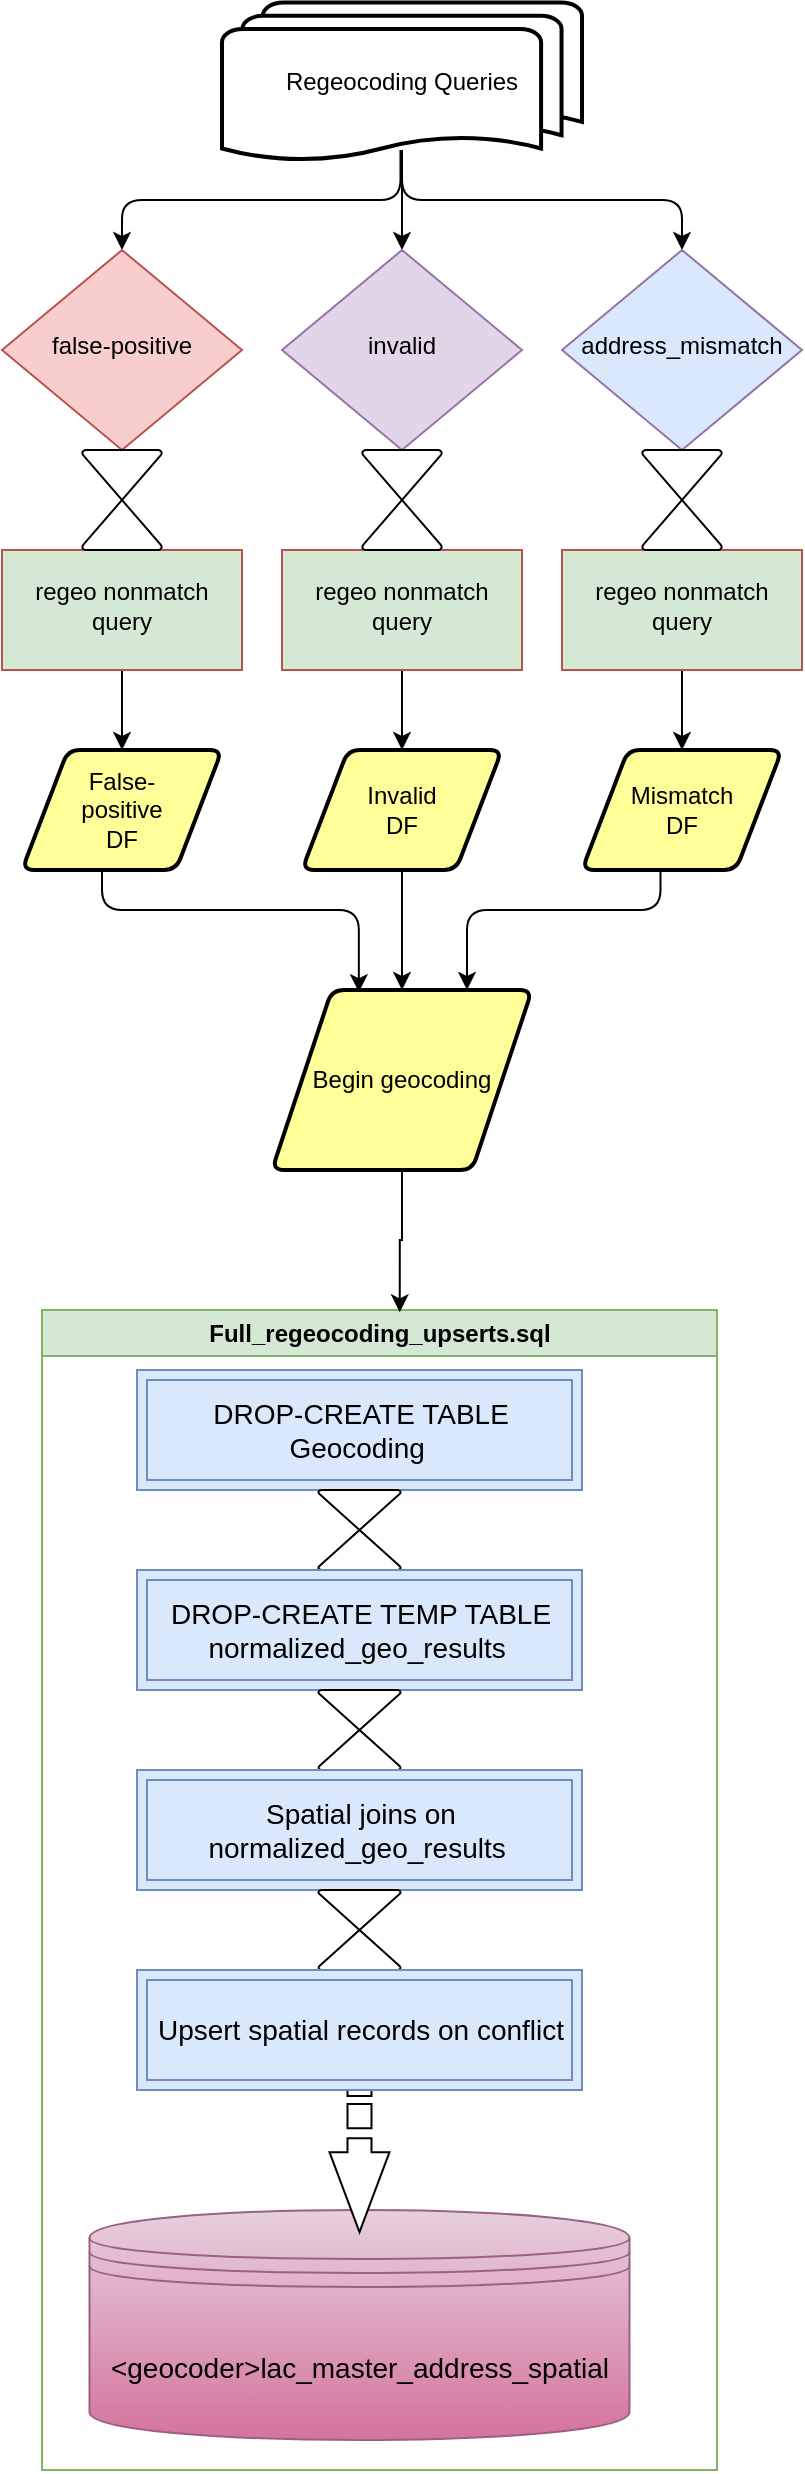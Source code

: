 <mxfile version="21.0.4" type="github">
  <diagram id="C5RBs43oDa-KdzZeNtuy" name="Page-1">
    <mxGraphModel dx="1150" dy="483" grid="1" gridSize="10" guides="1" tooltips="1" connect="1" arrows="1" fold="1" page="1" pageScale="1" pageWidth="827" pageHeight="1169" math="0" shadow="0">
      <root>
        <mxCell id="WIyWlLk6GJQsqaUBKTNV-0" />
        <mxCell id="WIyWlLk6GJQsqaUBKTNV-1" parent="WIyWlLk6GJQsqaUBKTNV-0" />
        <mxCell id="W29NnXGGYYmJcmvvzEcG-131" value="Full_regeocoding_upserts.sql" style="horizontal=1;whiteSpace=wrap;html=1;fontSize=12;glass=0;strokeWidth=1;shadow=0;fillColor=#d5e8d4;strokeColor=#82b366;childLayout=treeLayout;swimlane;startSize=23;" parent="WIyWlLk6GJQsqaUBKTNV-1" vertex="1">
          <mxGeometry x="110" y="680" width="337.5" height="580" as="geometry" />
        </mxCell>
        <mxCell id="W29NnXGGYYmJcmvvzEcG-57" value="DROP-CREATE TABLE&lt;br&gt;Geocoding&amp;nbsp;" style="shape=ext;margin=3;double=1;whiteSpace=wrap;html=1;align=center;fontSize=14;fillColor=#dae8fc;strokeColor=#6c8ebf;" parent="W29NnXGGYYmJcmvvzEcG-131" vertex="1">
          <mxGeometry x="47.5" y="30" width="222.5" height="60" as="geometry" />
        </mxCell>
        <mxCell id="W29NnXGGYYmJcmvvzEcG-130" value="&lt;font style=&quot;font-size: 14px;&quot;&gt;&amp;lt;geocoder&amp;gt;lac_master_address_spatial&lt;/font&gt;" style="shape=datastore;whiteSpace=wrap;html=1;fontSize=18;fontSize=20;fillColor=#e6d0de;gradientColor=#d5739d;strokeColor=#996185;" parent="W29NnXGGYYmJcmvvzEcG-131" vertex="1">
          <mxGeometry x="23.75" y="450" width="270" height="115" as="geometry" />
        </mxCell>
        <mxCell id="W29NnXGGYYmJcmvvzEcG-143" value="" style="verticalLabelPosition=bottom;verticalAlign=top;html=1;shape=mxgraph.flowchart.collate;fontSize=14;" parent="W29NnXGGYYmJcmvvzEcG-131" vertex="1">
          <mxGeometry x="138.13" y="90" width="41.25" height="40" as="geometry" />
        </mxCell>
        <mxCell id="W29NnXGGYYmJcmvvzEcG-144" value="DROP-CREATE TEMP TABLE&lt;br&gt;normalized_geo_results&amp;nbsp;" style="shape=ext;margin=3;double=1;whiteSpace=wrap;html=1;align=center;fontSize=14;fillColor=#dae8fc;strokeColor=#6c8ebf;" parent="W29NnXGGYYmJcmvvzEcG-131" vertex="1">
          <mxGeometry x="47.5" y="130" width="222.5" height="60" as="geometry" />
        </mxCell>
        <mxCell id="W29NnXGGYYmJcmvvzEcG-145" value="" style="verticalLabelPosition=bottom;verticalAlign=top;html=1;shape=mxgraph.flowchart.collate;fontSize=14;" parent="W29NnXGGYYmJcmvvzEcG-131" vertex="1">
          <mxGeometry x="138.13" y="190" width="41.25" height="40" as="geometry" />
        </mxCell>
        <mxCell id="W29NnXGGYYmJcmvvzEcG-146" value="Spatial joins on normalized_geo_results&amp;nbsp;" style="shape=ext;margin=3;double=1;whiteSpace=wrap;html=1;align=center;fontSize=14;fillColor=#dae8fc;strokeColor=#6c8ebf;" parent="W29NnXGGYYmJcmvvzEcG-131" vertex="1">
          <mxGeometry x="47.5" y="230" width="222.5" height="60" as="geometry" />
        </mxCell>
        <mxCell id="W29NnXGGYYmJcmvvzEcG-148" value="" style="html=1;shadow=0;dashed=0;align=center;verticalAlign=middle;shape=mxgraph.arrows2.stripedArrow;dy=0.6;dx=40;notch=25.24;fontSize=14;rotation=90;" parent="W29NnXGGYYmJcmvvzEcG-131" vertex="1">
          <mxGeometry x="122.66" y="410" width="72.18" height="30" as="geometry" />
        </mxCell>
        <mxCell id="jYFIWSSrQFbZEtbplb9U-2" value="" style="verticalLabelPosition=bottom;verticalAlign=top;html=1;shape=mxgraph.flowchart.collate;fontSize=14;" parent="W29NnXGGYYmJcmvvzEcG-131" vertex="1">
          <mxGeometry x="138.13" y="290" width="41.25" height="40" as="geometry" />
        </mxCell>
        <mxCell id="jYFIWSSrQFbZEtbplb9U-3" value="Upsert spatial records on conflict" style="shape=ext;margin=3;double=1;whiteSpace=wrap;html=1;align=center;fontSize=14;fillColor=#dae8fc;strokeColor=#6c8ebf;" parent="W29NnXGGYYmJcmvvzEcG-131" vertex="1">
          <mxGeometry x="47.5" y="330" width="222.5" height="60" as="geometry" />
        </mxCell>
        <mxCell id="NmtSDBNtCY8pfdK0OWGW-4" style="edgeStyle=orthogonalEdgeStyle;rounded=0;orthogonalLoop=1;jettySize=auto;html=1;exitX=0.75;exitY=1;exitDx=0;exitDy=0;" parent="WIyWlLk6GJQsqaUBKTNV-1" edge="1">
          <mxGeometry relative="1" as="geometry">
            <mxPoint x="295" y="63" as="targetPoint" />
            <mxPoint x="295" y="62.5" as="sourcePoint" />
          </mxGeometry>
        </mxCell>
        <mxCell id="jYFIWSSrQFbZEtbplb9U-0" style="edgeStyle=orthogonalEdgeStyle;rounded=0;orthogonalLoop=1;jettySize=auto;html=1;exitX=0.75;exitY=1;exitDx=0;exitDy=0;" parent="WIyWlLk6GJQsqaUBKTNV-1" edge="1">
          <mxGeometry relative="1" as="geometry">
            <mxPoint x="295" y="63" as="targetPoint" />
            <mxPoint x="295" y="62.5" as="sourcePoint" />
          </mxGeometry>
        </mxCell>
        <mxCell id="jYFIWSSrQFbZEtbplb9U-60" value="" style="edgeStyle=orthogonalEdgeStyle;rounded=0;orthogonalLoop=1;jettySize=auto;html=1;" parent="WIyWlLk6GJQsqaUBKTNV-1" source="jYFIWSSrQFbZEtbplb9U-41" target="jYFIWSSrQFbZEtbplb9U-54" edge="1">
          <mxGeometry relative="1" as="geometry" />
        </mxCell>
        <mxCell id="jYFIWSSrQFbZEtbplb9U-41" value="Regeocoding Queries" style="strokeWidth=2;html=1;shape=mxgraph.flowchart.multi-document;whiteSpace=wrap;" parent="WIyWlLk6GJQsqaUBKTNV-1" vertex="1">
          <mxGeometry x="200" y="26.25" width="180" height="80" as="geometry" />
        </mxCell>
        <mxCell id="jYFIWSSrQFbZEtbplb9U-53" value="" style="edgeStyle=elbowEdgeStyle;elbow=vertical;html=1;rounded=1;curved=0;sourcePerimeterSpacing=0;targetPerimeterSpacing=0;startSize=6;endSize=6;fontSize=14;entryX=0.5;entryY=0;entryDx=0;entryDy=0;" parent="WIyWlLk6GJQsqaUBKTNV-1" target="jYFIWSSrQFbZEtbplb9U-55" edge="1">
          <mxGeometry relative="1" as="geometry">
            <mxPoint x="289.25" y="100" as="sourcePoint" />
            <mxPoint x="200" y="150" as="targetPoint" />
          </mxGeometry>
        </mxCell>
        <mxCell id="jYFIWSSrQFbZEtbplb9U-54" value="invalid" style="rhombus;whiteSpace=wrap;html=1;shadow=0;fontFamily=Helvetica;fontSize=12;align=center;strokeWidth=1;spacing=6;spacingTop=-4;fillColor=#e1d5e7;strokeColor=#9673a6;" parent="WIyWlLk6GJQsqaUBKTNV-1" vertex="1">
          <mxGeometry x="230" y="150" width="120" height="100" as="geometry" />
        </mxCell>
        <mxCell id="jYFIWSSrQFbZEtbplb9U-55" value="false-positive" style="rhombus;whiteSpace=wrap;html=1;shadow=0;fontFamily=Helvetica;fontSize=12;align=center;strokeWidth=1;spacing=6;spacingTop=-4;fillColor=#f8cecc;strokeColor=#b85450;" parent="WIyWlLk6GJQsqaUBKTNV-1" vertex="1">
          <mxGeometry x="90" y="150" width="120" height="100" as="geometry" />
        </mxCell>
        <mxCell id="jYFIWSSrQFbZEtbplb9U-56" value="" style="edgeStyle=elbowEdgeStyle;elbow=vertical;html=1;rounded=1;curved=0;sourcePerimeterSpacing=0;targetPerimeterSpacing=0;startSize=6;endSize=6;fontSize=14;entryX=0.5;entryY=0;entryDx=0;entryDy=0;" parent="WIyWlLk6GJQsqaUBKTNV-1" target="jYFIWSSrQFbZEtbplb9U-58" edge="1">
          <mxGeometry relative="1" as="geometry">
            <mxPoint x="290" y="100" as="sourcePoint" />
            <mxPoint x="370" y="150" as="targetPoint" />
            <Array as="points">
              <mxPoint x="370" y="125" />
            </Array>
          </mxGeometry>
        </mxCell>
        <mxCell id="jYFIWSSrQFbZEtbplb9U-58" value="address_mismatch" style="rhombus;whiteSpace=wrap;html=1;shadow=0;fontFamily=Helvetica;fontSize=12;align=center;strokeWidth=1;spacing=6;spacingTop=-4;fillColor=#dae8fc;strokeColor=#9673a6;" parent="WIyWlLk6GJQsqaUBKTNV-1" vertex="1">
          <mxGeometry x="370" y="150" width="120" height="100" as="geometry" />
        </mxCell>
        <mxCell id="jYFIWSSrQFbZEtbplb9U-76" value="" style="edgeStyle=orthogonalEdgeStyle;rounded=0;orthogonalLoop=1;jettySize=auto;html=1;" parent="WIyWlLk6GJQsqaUBKTNV-1" source="jYFIWSSrQFbZEtbplb9U-61" target="jYFIWSSrQFbZEtbplb9U-72" edge="1">
          <mxGeometry relative="1" as="geometry" />
        </mxCell>
        <mxCell id="jYFIWSSrQFbZEtbplb9U-61" value="regeo nonmatch query" style="whiteSpace=wrap;html=1;fillColor=#d5e8d4;strokeColor=#b85450;shadow=0;strokeWidth=1;spacing=6;spacingTop=-4;" parent="WIyWlLk6GJQsqaUBKTNV-1" vertex="1">
          <mxGeometry x="370" y="300" width="120" height="60" as="geometry" />
        </mxCell>
        <mxCell id="jYFIWSSrQFbZEtbplb9U-74" value="" style="edgeStyle=orthogonalEdgeStyle;rounded=0;orthogonalLoop=1;jettySize=auto;html=1;" parent="WIyWlLk6GJQsqaUBKTNV-1" source="jYFIWSSrQFbZEtbplb9U-62" target="jYFIWSSrQFbZEtbplb9U-71" edge="1">
          <mxGeometry relative="1" as="geometry" />
        </mxCell>
        <mxCell id="jYFIWSSrQFbZEtbplb9U-62" value="regeo nonmatch query" style="whiteSpace=wrap;html=1;fillColor=#d5e8d4;strokeColor=#b85450;shadow=0;strokeWidth=1;spacing=6;spacingTop=-4;" parent="WIyWlLk6GJQsqaUBKTNV-1" vertex="1">
          <mxGeometry x="90" y="300" width="120" height="60" as="geometry" />
        </mxCell>
        <mxCell id="jYFIWSSrQFbZEtbplb9U-75" value="" style="edgeStyle=orthogonalEdgeStyle;rounded=0;orthogonalLoop=1;jettySize=auto;html=1;" parent="WIyWlLk6GJQsqaUBKTNV-1" source="jYFIWSSrQFbZEtbplb9U-63" target="jYFIWSSrQFbZEtbplb9U-73" edge="1">
          <mxGeometry relative="1" as="geometry" />
        </mxCell>
        <mxCell id="jYFIWSSrQFbZEtbplb9U-63" value="regeo nonmatch query" style="whiteSpace=wrap;html=1;fillColor=#d5e8d4;strokeColor=#b85450;shadow=0;strokeWidth=1;spacing=6;spacingTop=-4;" parent="WIyWlLk6GJQsqaUBKTNV-1" vertex="1">
          <mxGeometry x="230" y="300" width="120" height="60" as="geometry" />
        </mxCell>
        <mxCell id="jYFIWSSrQFbZEtbplb9U-64" value="" style="verticalLabelPosition=bottom;verticalAlign=top;html=1;shape=mxgraph.flowchart.collate;" parent="WIyWlLk6GJQsqaUBKTNV-1" vertex="1">
          <mxGeometry x="130" y="250" width="40" height="50" as="geometry" />
        </mxCell>
        <mxCell id="jYFIWSSrQFbZEtbplb9U-65" value="" style="verticalLabelPosition=bottom;verticalAlign=top;html=1;shape=mxgraph.flowchart.collate;" parent="WIyWlLk6GJQsqaUBKTNV-1" vertex="1">
          <mxGeometry x="270" y="250" width="40" height="50" as="geometry" />
        </mxCell>
        <mxCell id="jYFIWSSrQFbZEtbplb9U-66" value="" style="verticalLabelPosition=bottom;verticalAlign=top;html=1;shape=mxgraph.flowchart.collate;" parent="WIyWlLk6GJQsqaUBKTNV-1" vertex="1">
          <mxGeometry x="410" y="250" width="40" height="50" as="geometry" />
        </mxCell>
        <mxCell id="jYFIWSSrQFbZEtbplb9U-71" value="False-&lt;br&gt;positive&lt;br&gt;DF" style="shape=parallelogram;html=1;strokeWidth=2;perimeter=parallelogramPerimeter;whiteSpace=wrap;rounded=1;arcSize=12;size=0.23;fillColor=#FFFF99;" parent="WIyWlLk6GJQsqaUBKTNV-1" vertex="1">
          <mxGeometry x="100" y="400" width="100" height="60" as="geometry" />
        </mxCell>
        <mxCell id="jYFIWSSrQFbZEtbplb9U-72" value="Mismatch&lt;br&gt;DF" style="shape=parallelogram;html=1;strokeWidth=2;perimeter=parallelogramPerimeter;whiteSpace=wrap;rounded=1;arcSize=12;size=0.23;fillColor=#FFFF99;" parent="WIyWlLk6GJQsqaUBKTNV-1" vertex="1">
          <mxGeometry x="380" y="400" width="100" height="60" as="geometry" />
        </mxCell>
        <mxCell id="jYFIWSSrQFbZEtbplb9U-82" value="" style="edgeStyle=orthogonalEdgeStyle;rounded=0;orthogonalLoop=1;jettySize=auto;html=1;" parent="WIyWlLk6GJQsqaUBKTNV-1" source="jYFIWSSrQFbZEtbplb9U-73" target="jYFIWSSrQFbZEtbplb9U-81" edge="1">
          <mxGeometry relative="1" as="geometry" />
        </mxCell>
        <mxCell id="jYFIWSSrQFbZEtbplb9U-73" value="Invalid&lt;br&gt;DF" style="shape=parallelogram;html=1;strokeWidth=2;perimeter=parallelogramPerimeter;whiteSpace=wrap;rounded=1;arcSize=12;size=0.23;fillColor=#FFFF99;" parent="WIyWlLk6GJQsqaUBKTNV-1" vertex="1">
          <mxGeometry x="240" y="400" width="100" height="60" as="geometry" />
        </mxCell>
        <mxCell id="jYFIWSSrQFbZEtbplb9U-77" value="" style="edgeStyle=elbowEdgeStyle;elbow=vertical;html=1;rounded=1;curved=0;sourcePerimeterSpacing=0;targetPerimeterSpacing=0;startSize=6;endSize=6;fontSize=14;entryX=0.75;entryY=0;entryDx=0;entryDy=0;" parent="WIyWlLk6GJQsqaUBKTNV-1" target="jYFIWSSrQFbZEtbplb9U-81" edge="1">
          <mxGeometry relative="1" as="geometry">
            <mxPoint x="419.25" y="460" as="sourcePoint" />
            <mxPoint x="300" y="510" as="targetPoint" />
            <Array as="points">
              <mxPoint x="360" y="480" />
            </Array>
          </mxGeometry>
        </mxCell>
        <mxCell id="jYFIWSSrQFbZEtbplb9U-78" value="" style="edgeStyle=elbowEdgeStyle;elbow=vertical;html=1;rounded=1;curved=0;sourcePerimeterSpacing=0;targetPerimeterSpacing=0;startSize=6;endSize=6;fontSize=14;entryX=0.334;entryY=0.012;entryDx=0;entryDy=0;entryPerimeter=0;" parent="WIyWlLk6GJQsqaUBKTNV-1" target="jYFIWSSrQFbZEtbplb9U-81" edge="1">
          <mxGeometry relative="1" as="geometry">
            <mxPoint x="140" y="460" as="sourcePoint" />
            <mxPoint x="280" y="520" as="targetPoint" />
            <Array as="points">
              <mxPoint x="220" y="480" />
              <mxPoint x="220" y="485" />
            </Array>
          </mxGeometry>
        </mxCell>
        <mxCell id="yx2vMhi5IWCKvOg9dRiB-0" value="" style="edgeStyle=orthogonalEdgeStyle;rounded=0;orthogonalLoop=1;jettySize=auto;html=1;entryX=0.53;entryY=0.002;entryDx=0;entryDy=0;entryPerimeter=0;" edge="1" parent="WIyWlLk6GJQsqaUBKTNV-1" source="jYFIWSSrQFbZEtbplb9U-81" target="W29NnXGGYYmJcmvvzEcG-131">
          <mxGeometry relative="1" as="geometry" />
        </mxCell>
        <mxCell id="jYFIWSSrQFbZEtbplb9U-81" value="Begin geocoding" style="shape=parallelogram;html=1;strokeWidth=2;perimeter=parallelogramPerimeter;whiteSpace=wrap;rounded=1;arcSize=12;size=0.23;fillColor=#FFFF99;" parent="WIyWlLk6GJQsqaUBKTNV-1" vertex="1">
          <mxGeometry x="225" y="520" width="130" height="90" as="geometry" />
        </mxCell>
      </root>
    </mxGraphModel>
  </diagram>
</mxfile>
